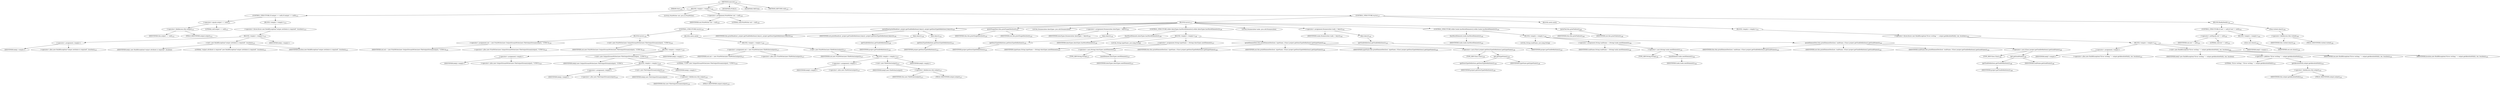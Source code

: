 digraph "execute" {  
"56" [label = <(METHOD,execute)<SUB>110</SUB>> ]
"9" [label = <(PARAM,this)<SUB>110</SUB>> ]
"57" [label = <(BLOCK,&lt;empty&gt;,&lt;empty&gt;)<SUB>110</SUB>> ]
"58" [label = <(CONTROL_STRUCTURE,if (output == null),if (output == null))<SUB>112</SUB>> ]
"59" [label = <(&lt;operator&gt;.equals,output == null)<SUB>112</SUB>> ]
"60" [label = <(&lt;operator&gt;.fieldAccess,this.output)<SUB>112</SUB>> ]
"61" [label = <(IDENTIFIER,this,output == null)<SUB>112</SUB>> ]
"62" [label = <(FIELD_IDENTIFIER,output,output)<SUB>112</SUB>> ]
"63" [label = <(LITERAL,null,output == null)<SUB>112</SUB>> ]
"64" [label = <(BLOCK,&lt;empty&gt;,&lt;empty&gt;)<SUB>112</SUB>> ]
"65" [label = <(&lt;operator&gt;.throw,throw new BuildException(&quot;output attribute is required&quot;, location);)<SUB>113</SUB>> ]
"66" [label = <(BLOCK,&lt;empty&gt;,&lt;empty&gt;)<SUB>113</SUB>> ]
"67" [label = <(&lt;operator&gt;.assignment,&lt;empty&gt;)> ]
"68" [label = <(IDENTIFIER,$obj1,&lt;empty&gt;)> ]
"69" [label = <(&lt;operator&gt;.alloc,new BuildException(&quot;output attribute is required&quot;, location))<SUB>113</SUB>> ]
"70" [label = <(&lt;init&gt;,new BuildException(&quot;output attribute is required&quot;, location))<SUB>113</SUB>> ]
"71" [label = <(IDENTIFIER,$obj1,new BuildException(&quot;output attribute is required&quot;, location))> ]
"72" [label = <(LITERAL,&quot;output attribute is required&quot;,new BuildException(&quot;output attribute is required&quot;, location))<SUB>113</SUB>> ]
"73" [label = <(IDENTIFIER,location,new BuildException(&quot;output attribute is required&quot;, location))<SUB>113</SUB>> ]
"74" [label = <(IDENTIFIER,$obj1,&lt;empty&gt;)> ]
"6" [label = <(LOCAL,PrintWriter out: java.io.PrintWriter)> ]
"75" [label = <(&lt;operator&gt;.assignment,PrintWriter out = null)<SUB>116</SUB>> ]
"76" [label = <(IDENTIFIER,out,PrintWriter out = null)<SUB>116</SUB>> ]
"77" [label = <(LITERAL,null,PrintWriter out = null)<SUB>116</SUB>> ]
"78" [label = <(CONTROL_STRUCTURE,try,try)<SUB>117</SUB>> ]
"79" [label = <(BLOCK,try,try)<SUB>117</SUB>> ]
"80" [label = <(CONTROL_STRUCTURE,try,try)<SUB>118</SUB>> ]
"81" [label = <(BLOCK,try,try)<SUB>118</SUB>> ]
"82" [label = <(&lt;operator&gt;.assignment,out = new PrintWriter(new OutputStreamWriter(new FileOutputStream(output), &quot;UTF8&quot;)))<SUB>119</SUB>> ]
"83" [label = <(IDENTIFIER,out,out = new PrintWriter(new OutputStreamWriter(new FileOutputStream(output), &quot;UTF8&quot;)))<SUB>119</SUB>> ]
"84" [label = <(&lt;operator&gt;.alloc,new PrintWriter(new OutputStreamWriter(new FileOutputStream(output), &quot;UTF8&quot;)))<SUB>119</SUB>> ]
"85" [label = <(&lt;init&gt;,new PrintWriter(new OutputStreamWriter(new FileOutputStream(output), &quot;UTF8&quot;)))<SUB>119</SUB>> ]
"5" [label = <(IDENTIFIER,out,new PrintWriter(new OutputStreamWriter(new FileOutputStream(output), &quot;UTF8&quot;)))<SUB>119</SUB>> ]
"86" [label = <(BLOCK,&lt;empty&gt;,&lt;empty&gt;)<SUB>119</SUB>> ]
"87" [label = <(&lt;operator&gt;.assignment,&lt;empty&gt;)> ]
"88" [label = <(IDENTIFIER,$obj3,&lt;empty&gt;)> ]
"89" [label = <(&lt;operator&gt;.alloc,new OutputStreamWriter(new FileOutputStream(output), &quot;UTF8&quot;))<SUB>119</SUB>> ]
"90" [label = <(&lt;init&gt;,new OutputStreamWriter(new FileOutputStream(output), &quot;UTF8&quot;))<SUB>119</SUB>> ]
"91" [label = <(IDENTIFIER,$obj3,new OutputStreamWriter(new FileOutputStream(output), &quot;UTF8&quot;))> ]
"92" [label = <(BLOCK,&lt;empty&gt;,&lt;empty&gt;)<SUB>119</SUB>> ]
"93" [label = <(&lt;operator&gt;.assignment,&lt;empty&gt;)> ]
"94" [label = <(IDENTIFIER,$obj2,&lt;empty&gt;)> ]
"95" [label = <(&lt;operator&gt;.alloc,new FileOutputStream(output))<SUB>119</SUB>> ]
"96" [label = <(&lt;init&gt;,new FileOutputStream(output))<SUB>119</SUB>> ]
"97" [label = <(IDENTIFIER,$obj2,new FileOutputStream(output))> ]
"98" [label = <(&lt;operator&gt;.fieldAccess,this.output)<SUB>119</SUB>> ]
"99" [label = <(IDENTIFIER,this,new FileOutputStream(output))<SUB>119</SUB>> ]
"100" [label = <(FIELD_IDENTIFIER,output,output)<SUB>119</SUB>> ]
"101" [label = <(IDENTIFIER,$obj2,&lt;empty&gt;)> ]
"102" [label = <(LITERAL,&quot;UTF8&quot;,new OutputStreamWriter(new FileOutputStream(output), &quot;UTF8&quot;))<SUB>119</SUB>> ]
"103" [label = <(IDENTIFIER,$obj3,&lt;empty&gt;)> ]
"104" [label = <(BLOCK,catch,catch)> ]
"105" [label = <(BLOCK,&lt;empty&gt;,&lt;empty&gt;)<SUB>120</SUB>> ]
"106" [label = <(&lt;operator&gt;.assignment,out = new PrintWriter(new FileWriter(output)))<SUB>127</SUB>> ]
"107" [label = <(IDENTIFIER,out,out = new PrintWriter(new FileWriter(output)))<SUB>127</SUB>> ]
"108" [label = <(&lt;operator&gt;.alloc,new PrintWriter(new FileWriter(output)))<SUB>127</SUB>> ]
"109" [label = <(&lt;init&gt;,new PrintWriter(new FileWriter(output)))<SUB>127</SUB>> ]
"7" [label = <(IDENTIFIER,out,new PrintWriter(new FileWriter(output)))<SUB>127</SUB>> ]
"110" [label = <(BLOCK,&lt;empty&gt;,&lt;empty&gt;)<SUB>127</SUB>> ]
"111" [label = <(&lt;operator&gt;.assignment,&lt;empty&gt;)> ]
"112" [label = <(IDENTIFIER,$obj5,&lt;empty&gt;)> ]
"113" [label = <(&lt;operator&gt;.alloc,new FileWriter(output))<SUB>127</SUB>> ]
"114" [label = <(&lt;init&gt;,new FileWriter(output))<SUB>127</SUB>> ]
"115" [label = <(IDENTIFIER,$obj5,new FileWriter(output))> ]
"116" [label = <(&lt;operator&gt;.fieldAccess,this.output)<SUB>127</SUB>> ]
"117" [label = <(IDENTIFIER,this,new FileWriter(output))<SUB>127</SUB>> ]
"118" [label = <(FIELD_IDENTIFIER,output,output)<SUB>127</SUB>> ]
"119" [label = <(IDENTIFIER,$obj5,&lt;empty&gt;)> ]
"120" [label = <(printHead,printHead(out, project.getTaskDefinitions().keys(), project.getDataTypeDefinitions().keys()))<SUB>130</SUB>> ]
"8" [label = <(IDENTIFIER,this,printHead(out, project.getTaskDefinitions().keys(), project.getDataTypeDefinitions().keys()))<SUB>130</SUB>> ]
"121" [label = <(IDENTIFIER,out,printHead(out, project.getTaskDefinitions().keys(), project.getDataTypeDefinitions().keys()))<SUB>130</SUB>> ]
"122" [label = <(keys,keys())<SUB>130</SUB>> ]
"123" [label = <(getTaskDefinitions,getTaskDefinitions())<SUB>130</SUB>> ]
"124" [label = <(IDENTIFIER,project,getTaskDefinitions())<SUB>130</SUB>> ]
"125" [label = <(keys,keys())<SUB>131</SUB>> ]
"126" [label = <(getDataTypeDefinitions,getDataTypeDefinitions())<SUB>131</SUB>> ]
"127" [label = <(IDENTIFIER,project,getDataTypeDefinitions())<SUB>131</SUB>> ]
"128" [label = <(printTargetDecl,this.printTargetDecl(out))<SUB>133</SUB>> ]
"10" [label = <(IDENTIFIER,this,this.printTargetDecl(out))<SUB>133</SUB>> ]
"129" [label = <(IDENTIFIER,out,this.printTargetDecl(out))<SUB>133</SUB>> ]
"130" [label = <(LOCAL,Enumeration dataTypes: java.util.Enumeration)> ]
"131" [label = <(&lt;operator&gt;.assignment,Enumeration dataTypes = keys())<SUB>135</SUB>> ]
"132" [label = <(IDENTIFIER,dataTypes,Enumeration dataTypes = keys())<SUB>135</SUB>> ]
"133" [label = <(keys,keys())<SUB>135</SUB>> ]
"134" [label = <(getDataTypeDefinitions,getDataTypeDefinitions())<SUB>135</SUB>> ]
"135" [label = <(IDENTIFIER,project,getDataTypeDefinitions())<SUB>135</SUB>> ]
"136" [label = <(CONTROL_STRUCTURE,while (dataTypes.hasMoreElements()),while (dataTypes.hasMoreElements()))<SUB>136</SUB>> ]
"137" [label = <(hasMoreElements,dataTypes.hasMoreElements())<SUB>136</SUB>> ]
"138" [label = <(IDENTIFIER,dataTypes,dataTypes.hasMoreElements())<SUB>136</SUB>> ]
"139" [label = <(BLOCK,&lt;empty&gt;,&lt;empty&gt;)<SUB>136</SUB>> ]
"140" [label = <(LOCAL,String typeName: java.lang.String)> ]
"141" [label = <(&lt;operator&gt;.assignment,String typeName = (String) dataTypes.nextElement())<SUB>137</SUB>> ]
"142" [label = <(IDENTIFIER,typeName,String typeName = (String) dataTypes.nextElement())<SUB>137</SUB>> ]
"143" [label = <(&lt;operator&gt;.cast,(String) dataTypes.nextElement())<SUB>137</SUB>> ]
"144" [label = <(TYPE_REF,String,String)<SUB>137</SUB>> ]
"145" [label = <(nextElement,dataTypes.nextElement())<SUB>137</SUB>> ]
"146" [label = <(IDENTIFIER,dataTypes,dataTypes.nextElement())<SUB>137</SUB>> ]
"147" [label = <(printElementDecl,this.printElementDecl(out, typeName, (Class) project.getDataTypeDefinitions().get(typeName)))<SUB>138</SUB>> ]
"11" [label = <(IDENTIFIER,this,this.printElementDecl(out, typeName, (Class) project.getDataTypeDefinitions().get(typeName)))<SUB>138</SUB>> ]
"148" [label = <(IDENTIFIER,out,this.printElementDecl(out, typeName, (Class) project.getDataTypeDefinitions().get(typeName)))<SUB>138</SUB>> ]
"149" [label = <(IDENTIFIER,typeName,this.printElementDecl(out, typeName, (Class) project.getDataTypeDefinitions().get(typeName)))<SUB>138</SUB>> ]
"150" [label = <(&lt;operator&gt;.cast,(Class) project.getDataTypeDefinitions().get(typeName))<SUB>139</SUB>> ]
"151" [label = <(TYPE_REF,Class,Class)<SUB>139</SUB>> ]
"152" [label = <(get,get(typeName))<SUB>139</SUB>> ]
"153" [label = <(getDataTypeDefinitions,getDataTypeDefinitions())<SUB>139</SUB>> ]
"154" [label = <(IDENTIFIER,project,getDataTypeDefinitions())<SUB>139</SUB>> ]
"155" [label = <(IDENTIFIER,typeName,get(typeName))<SUB>139</SUB>> ]
"156" [label = <(LOCAL,Enumeration tasks: java.util.Enumeration)> ]
"157" [label = <(&lt;operator&gt;.assignment,Enumeration tasks = keys())<SUB>142</SUB>> ]
"158" [label = <(IDENTIFIER,tasks,Enumeration tasks = keys())<SUB>142</SUB>> ]
"159" [label = <(keys,keys())<SUB>142</SUB>> ]
"160" [label = <(getTaskDefinitions,getTaskDefinitions())<SUB>142</SUB>> ]
"161" [label = <(IDENTIFIER,project,getTaskDefinitions())<SUB>142</SUB>> ]
"162" [label = <(CONTROL_STRUCTURE,while (tasks.hasMoreElements()),while (tasks.hasMoreElements()))<SUB>143</SUB>> ]
"163" [label = <(hasMoreElements,tasks.hasMoreElements())<SUB>143</SUB>> ]
"164" [label = <(IDENTIFIER,tasks,tasks.hasMoreElements())<SUB>143</SUB>> ]
"165" [label = <(BLOCK,&lt;empty&gt;,&lt;empty&gt;)<SUB>143</SUB>> ]
"166" [label = <(LOCAL,String taskName: java.lang.String)> ]
"167" [label = <(&lt;operator&gt;.assignment,String taskName = (String) tasks.nextElement())<SUB>144</SUB>> ]
"168" [label = <(IDENTIFIER,taskName,String taskName = (String) tasks.nextElement())<SUB>144</SUB>> ]
"169" [label = <(&lt;operator&gt;.cast,(String) tasks.nextElement())<SUB>144</SUB>> ]
"170" [label = <(TYPE_REF,String,String)<SUB>144</SUB>> ]
"171" [label = <(nextElement,tasks.nextElement())<SUB>144</SUB>> ]
"172" [label = <(IDENTIFIER,tasks,tasks.nextElement())<SUB>144</SUB>> ]
"173" [label = <(printElementDecl,this.printElementDecl(out, taskName, (Class) project.getTaskDefinitions().get(taskName)))<SUB>145</SUB>> ]
"12" [label = <(IDENTIFIER,this,this.printElementDecl(out, taskName, (Class) project.getTaskDefinitions().get(taskName)))<SUB>145</SUB>> ]
"174" [label = <(IDENTIFIER,out,this.printElementDecl(out, taskName, (Class) project.getTaskDefinitions().get(taskName)))<SUB>145</SUB>> ]
"175" [label = <(IDENTIFIER,taskName,this.printElementDecl(out, taskName, (Class) project.getTaskDefinitions().get(taskName)))<SUB>145</SUB>> ]
"176" [label = <(&lt;operator&gt;.cast,(Class) project.getTaskDefinitions().get(taskName))<SUB>146</SUB>> ]
"177" [label = <(TYPE_REF,Class,Class)<SUB>146</SUB>> ]
"178" [label = <(get,get(taskName))<SUB>146</SUB>> ]
"179" [label = <(getTaskDefinitions,getTaskDefinitions())<SUB>146</SUB>> ]
"180" [label = <(IDENTIFIER,project,getTaskDefinitions())<SUB>146</SUB>> ]
"181" [label = <(IDENTIFIER,taskName,get(taskName))<SUB>146</SUB>> ]
"182" [label = <(printTail,this.printTail(out))<SUB>149</SUB>> ]
"13" [label = <(IDENTIFIER,this,this.printTail(out))<SUB>149</SUB>> ]
"183" [label = <(IDENTIFIER,out,this.printTail(out))<SUB>149</SUB>> ]
"184" [label = <(BLOCK,catch,catch)> ]
"185" [label = <(BLOCK,&lt;empty&gt;,&lt;empty&gt;)<SUB>151</SUB>> ]
"186" [label = <(&lt;operator&gt;.throw,throw new BuildException(&quot;Error writing &quot; + output.getAbsolutePath(), ioe, location);)<SUB>152</SUB>> ]
"187" [label = <(BLOCK,&lt;empty&gt;,&lt;empty&gt;)<SUB>152</SUB>> ]
"188" [label = <(&lt;operator&gt;.assignment,&lt;empty&gt;)> ]
"189" [label = <(IDENTIFIER,$obj7,&lt;empty&gt;)> ]
"190" [label = <(&lt;operator&gt;.alloc,new BuildException(&quot;Error writing &quot; + output.getAbsolutePath(), ioe, location))<SUB>152</SUB>> ]
"191" [label = <(&lt;init&gt;,new BuildException(&quot;Error writing &quot; + output.getAbsolutePath(), ioe, location))<SUB>152</SUB>> ]
"192" [label = <(IDENTIFIER,$obj7,new BuildException(&quot;Error writing &quot; + output.getAbsolutePath(), ioe, location))> ]
"193" [label = <(&lt;operator&gt;.addition,&quot;Error writing &quot; + output.getAbsolutePath())<SUB>152</SUB>> ]
"194" [label = <(LITERAL,&quot;Error writing &quot;,&quot;Error writing &quot; + output.getAbsolutePath())<SUB>152</SUB>> ]
"195" [label = <(getAbsolutePath,output.getAbsolutePath())<SUB>153</SUB>> ]
"196" [label = <(&lt;operator&gt;.fieldAccess,this.output)<SUB>153</SUB>> ]
"197" [label = <(IDENTIFIER,this,output.getAbsolutePath())<SUB>153</SUB>> ]
"198" [label = <(FIELD_IDENTIFIER,output,output)<SUB>153</SUB>> ]
"199" [label = <(IDENTIFIER,ioe,new BuildException(&quot;Error writing &quot; + output.getAbsolutePath(), ioe, location))<SUB>153</SUB>> ]
"200" [label = <(IDENTIFIER,location,new BuildException(&quot;Error writing &quot; + output.getAbsolutePath(), ioe, location))<SUB>153</SUB>> ]
"201" [label = <(IDENTIFIER,$obj7,&lt;empty&gt;)> ]
"202" [label = <(BLOCK,finally,finally)<SUB>154</SUB>> ]
"203" [label = <(CONTROL_STRUCTURE,if (out != null),if (out != null))<SUB>155</SUB>> ]
"204" [label = <(&lt;operator&gt;.notEquals,out != null)<SUB>155</SUB>> ]
"205" [label = <(IDENTIFIER,out,out != null)<SUB>155</SUB>> ]
"206" [label = <(LITERAL,null,out != null)<SUB>155</SUB>> ]
"207" [label = <(BLOCK,&lt;empty&gt;,&lt;empty&gt;)<SUB>155</SUB>> ]
"208" [label = <(close,out.close())<SUB>156</SUB>> ]
"209" [label = <(IDENTIFIER,out,out.close())<SUB>156</SUB>> ]
"210" [label = <(clear,visited.clear())<SUB>158</SUB>> ]
"211" [label = <(&lt;operator&gt;.fieldAccess,this.visited)<SUB>158</SUB>> ]
"212" [label = <(IDENTIFIER,this,visited.clear())<SUB>158</SUB>> ]
"213" [label = <(FIELD_IDENTIFIER,visited,visited)<SUB>158</SUB>> ]
"214" [label = <(MODIFIER,PUBLIC)> ]
"215" [label = <(MODIFIER,VIRTUAL)> ]
"216" [label = <(METHOD_RETURN,void)<SUB>110</SUB>> ]
  "56" -> "9" 
  "56" -> "57" 
  "56" -> "214" 
  "56" -> "215" 
  "56" -> "216" 
  "57" -> "58" 
  "57" -> "6" 
  "57" -> "75" 
  "57" -> "78" 
  "58" -> "59" 
  "58" -> "64" 
  "59" -> "60" 
  "59" -> "63" 
  "60" -> "61" 
  "60" -> "62" 
  "64" -> "65" 
  "65" -> "66" 
  "66" -> "67" 
  "66" -> "70" 
  "66" -> "74" 
  "67" -> "68" 
  "67" -> "69" 
  "70" -> "71" 
  "70" -> "72" 
  "70" -> "73" 
  "75" -> "76" 
  "75" -> "77" 
  "78" -> "79" 
  "78" -> "184" 
  "78" -> "202" 
  "79" -> "80" 
  "79" -> "120" 
  "79" -> "128" 
  "79" -> "130" 
  "79" -> "131" 
  "79" -> "136" 
  "79" -> "156" 
  "79" -> "157" 
  "79" -> "162" 
  "79" -> "182" 
  "80" -> "81" 
  "80" -> "104" 
  "81" -> "82" 
  "81" -> "85" 
  "82" -> "83" 
  "82" -> "84" 
  "85" -> "5" 
  "85" -> "86" 
  "86" -> "87" 
  "86" -> "90" 
  "86" -> "103" 
  "87" -> "88" 
  "87" -> "89" 
  "90" -> "91" 
  "90" -> "92" 
  "90" -> "102" 
  "92" -> "93" 
  "92" -> "96" 
  "92" -> "101" 
  "93" -> "94" 
  "93" -> "95" 
  "96" -> "97" 
  "96" -> "98" 
  "98" -> "99" 
  "98" -> "100" 
  "104" -> "105" 
  "105" -> "106" 
  "105" -> "109" 
  "106" -> "107" 
  "106" -> "108" 
  "109" -> "7" 
  "109" -> "110" 
  "110" -> "111" 
  "110" -> "114" 
  "110" -> "119" 
  "111" -> "112" 
  "111" -> "113" 
  "114" -> "115" 
  "114" -> "116" 
  "116" -> "117" 
  "116" -> "118" 
  "120" -> "8" 
  "120" -> "121" 
  "120" -> "122" 
  "120" -> "125" 
  "122" -> "123" 
  "123" -> "124" 
  "125" -> "126" 
  "126" -> "127" 
  "128" -> "10" 
  "128" -> "129" 
  "131" -> "132" 
  "131" -> "133" 
  "133" -> "134" 
  "134" -> "135" 
  "136" -> "137" 
  "136" -> "139" 
  "137" -> "138" 
  "139" -> "140" 
  "139" -> "141" 
  "139" -> "147" 
  "141" -> "142" 
  "141" -> "143" 
  "143" -> "144" 
  "143" -> "145" 
  "145" -> "146" 
  "147" -> "11" 
  "147" -> "148" 
  "147" -> "149" 
  "147" -> "150" 
  "150" -> "151" 
  "150" -> "152" 
  "152" -> "153" 
  "152" -> "155" 
  "153" -> "154" 
  "157" -> "158" 
  "157" -> "159" 
  "159" -> "160" 
  "160" -> "161" 
  "162" -> "163" 
  "162" -> "165" 
  "163" -> "164" 
  "165" -> "166" 
  "165" -> "167" 
  "165" -> "173" 
  "167" -> "168" 
  "167" -> "169" 
  "169" -> "170" 
  "169" -> "171" 
  "171" -> "172" 
  "173" -> "12" 
  "173" -> "174" 
  "173" -> "175" 
  "173" -> "176" 
  "176" -> "177" 
  "176" -> "178" 
  "178" -> "179" 
  "178" -> "181" 
  "179" -> "180" 
  "182" -> "13" 
  "182" -> "183" 
  "184" -> "185" 
  "185" -> "186" 
  "186" -> "187" 
  "187" -> "188" 
  "187" -> "191" 
  "187" -> "201" 
  "188" -> "189" 
  "188" -> "190" 
  "191" -> "192" 
  "191" -> "193" 
  "191" -> "199" 
  "191" -> "200" 
  "193" -> "194" 
  "193" -> "195" 
  "195" -> "196" 
  "196" -> "197" 
  "196" -> "198" 
  "202" -> "203" 
  "202" -> "210" 
  "203" -> "204" 
  "203" -> "207" 
  "204" -> "205" 
  "204" -> "206" 
  "207" -> "208" 
  "208" -> "209" 
  "210" -> "211" 
  "211" -> "212" 
  "211" -> "213" 
}
